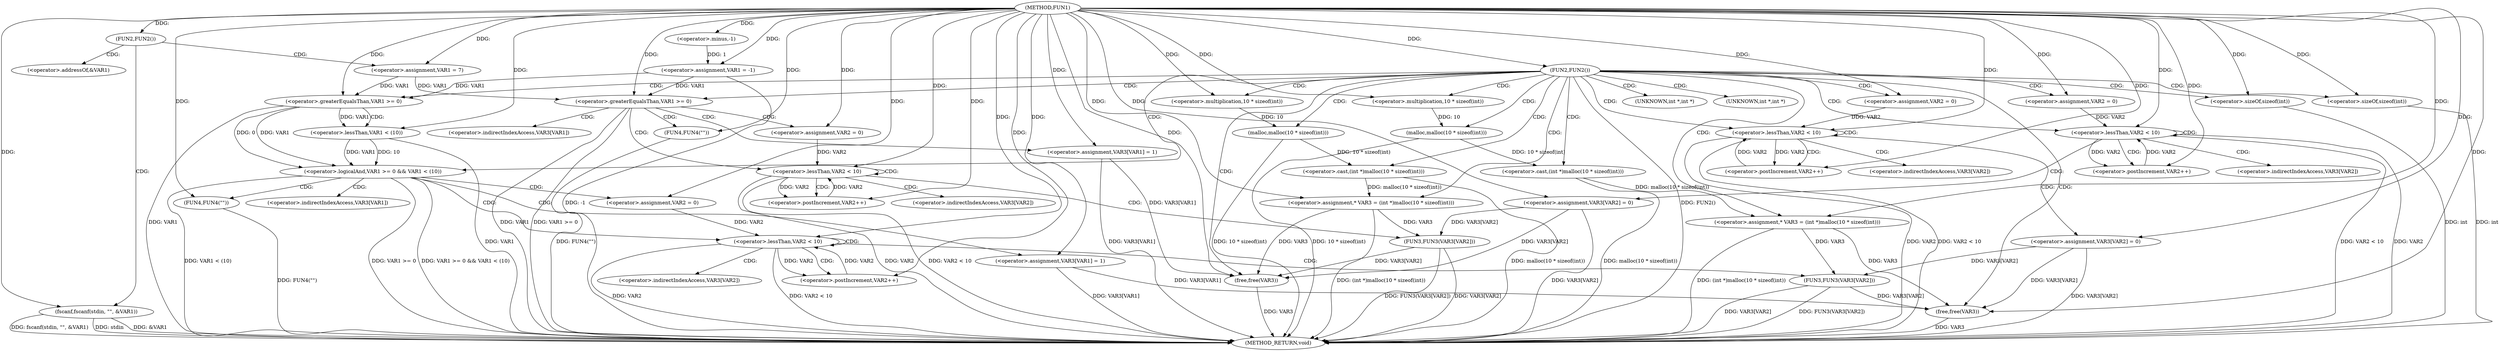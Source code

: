 digraph FUN1 {  
"1000100" [label = "(METHOD,FUN1)" ]
"1000243" [label = "(METHOD_RETURN,void)" ]
"1000103" [label = "(<operator>.assignment,VAR1 = -1)" ]
"1000105" [label = "(<operator>.minus,-1)" ]
"1000108" [label = "(FUN2,FUN2())" ]
"1000110" [label = "(fscanf,fscanf(stdin, \"\", &VAR1))" ]
"1000117" [label = "(<operator>.assignment,VAR1 = 7)" ]
"1000121" [label = "(FUN2,FUN2())" ]
"1000126" [label = "(<operator>.assignment,* VAR3 = (int *)malloc(10 * sizeof(int)))" ]
"1000128" [label = "(<operator>.cast,(int *)malloc(10 * sizeof(int)))" ]
"1000130" [label = "(malloc,malloc(10 * sizeof(int)))" ]
"1000131" [label = "(<operator>.multiplication,10 * sizeof(int))" ]
"1000133" [label = "(<operator>.sizeOf,sizeof(int))" ]
"1000136" [label = "(<operator>.assignment,VAR2 = 0)" ]
"1000139" [label = "(<operator>.lessThan,VAR2 < 10)" ]
"1000142" [label = "(<operator>.postIncrement,VAR2++)" ]
"1000145" [label = "(<operator>.assignment,VAR3[VAR2] = 0)" ]
"1000151" [label = "(<operator>.greaterEqualsThan,VAR1 >= 0)" ]
"1000155" [label = "(<operator>.assignment,VAR3[VAR1] = 1)" ]
"1000161" [label = "(<operator>.assignment,VAR2 = 0)" ]
"1000164" [label = "(<operator>.lessThan,VAR2 < 10)" ]
"1000167" [label = "(<operator>.postIncrement,VAR2++)" ]
"1000170" [label = "(FUN3,FUN3(VAR3[VAR2]))" ]
"1000176" [label = "(FUN4,FUN4(\"\"))" ]
"1000178" [label = "(free,free(VAR3))" ]
"1000185" [label = "(<operator>.assignment,* VAR3 = (int *)malloc(10 * sizeof(int)))" ]
"1000187" [label = "(<operator>.cast,(int *)malloc(10 * sizeof(int)))" ]
"1000189" [label = "(malloc,malloc(10 * sizeof(int)))" ]
"1000190" [label = "(<operator>.multiplication,10 * sizeof(int))" ]
"1000192" [label = "(<operator>.sizeOf,sizeof(int))" ]
"1000195" [label = "(<operator>.assignment,VAR2 = 0)" ]
"1000198" [label = "(<operator>.lessThan,VAR2 < 10)" ]
"1000201" [label = "(<operator>.postIncrement,VAR2++)" ]
"1000204" [label = "(<operator>.assignment,VAR3[VAR2] = 0)" ]
"1000210" [label = "(<operator>.logicalAnd,VAR1 >= 0 && VAR1 < (10))" ]
"1000211" [label = "(<operator>.greaterEqualsThan,VAR1 >= 0)" ]
"1000214" [label = "(<operator>.lessThan,VAR1 < (10))" ]
"1000218" [label = "(<operator>.assignment,VAR3[VAR1] = 1)" ]
"1000224" [label = "(<operator>.assignment,VAR2 = 0)" ]
"1000227" [label = "(<operator>.lessThan,VAR2 < 10)" ]
"1000230" [label = "(<operator>.postIncrement,VAR2++)" ]
"1000233" [label = "(FUN3,FUN3(VAR3[VAR2]))" ]
"1000239" [label = "(FUN4,FUN4(\"\"))" ]
"1000241" [label = "(free,free(VAR3))" ]
"1000113" [label = "(<operator>.addressOf,&VAR1)" ]
"1000129" [label = "(UNKNOWN,int *,int *)" ]
"1000146" [label = "(<operator>.indirectIndexAccess,VAR3[VAR2])" ]
"1000156" [label = "(<operator>.indirectIndexAccess,VAR3[VAR1])" ]
"1000171" [label = "(<operator>.indirectIndexAccess,VAR3[VAR2])" ]
"1000188" [label = "(UNKNOWN,int *,int *)" ]
"1000205" [label = "(<operator>.indirectIndexAccess,VAR3[VAR2])" ]
"1000219" [label = "(<operator>.indirectIndexAccess,VAR3[VAR1])" ]
"1000234" [label = "(<operator>.indirectIndexAccess,VAR3[VAR2])" ]
  "1000189" -> "1000243"  [ label = "DDG: 10 * sizeof(int)"] 
  "1000178" -> "1000243"  [ label = "DDG: VAR3"] 
  "1000139" -> "1000243"  [ label = "DDG: VAR2 < 10"] 
  "1000176" -> "1000243"  [ label = "DDG: FUN4(\"\")"] 
  "1000211" -> "1000243"  [ label = "DDG: VAR1"] 
  "1000198" -> "1000243"  [ label = "DDG: VAR2"] 
  "1000204" -> "1000243"  [ label = "DDG: VAR3[VAR2]"] 
  "1000128" -> "1000243"  [ label = "DDG: malloc(10 * sizeof(int))"] 
  "1000164" -> "1000243"  [ label = "DDG: VAR2 < 10"] 
  "1000185" -> "1000243"  [ label = "DDG: (int *)malloc(10 * sizeof(int))"] 
  "1000227" -> "1000243"  [ label = "DDG: VAR2 < 10"] 
  "1000210" -> "1000243"  [ label = "DDG: VAR1 >= 0 && VAR1 < (10)"] 
  "1000151" -> "1000243"  [ label = "DDG: VAR1 >= 0"] 
  "1000239" -> "1000243"  [ label = "DDG: FUN4(\"\")"] 
  "1000233" -> "1000243"  [ label = "DDG: FUN3(VAR3[VAR2])"] 
  "1000103" -> "1000243"  [ label = "DDG: -1"] 
  "1000218" -> "1000243"  [ label = "DDG: VAR3[VAR1]"] 
  "1000227" -> "1000243"  [ label = "DDG: VAR2"] 
  "1000210" -> "1000243"  [ label = "DDG: VAR1 < (10)"] 
  "1000187" -> "1000243"  [ label = "DDG: malloc(10 * sizeof(int))"] 
  "1000139" -> "1000243"  [ label = "DDG: VAR2"] 
  "1000151" -> "1000243"  [ label = "DDG: VAR1"] 
  "1000133" -> "1000243"  [ label = "DDG: int"] 
  "1000121" -> "1000243"  [ label = "DDG: FUN2()"] 
  "1000192" -> "1000243"  [ label = "DDG: int"] 
  "1000110" -> "1000243"  [ label = "DDG: &VAR1"] 
  "1000210" -> "1000243"  [ label = "DDG: VAR1 >= 0"] 
  "1000110" -> "1000243"  [ label = "DDG: fscanf(stdin, \"\", &VAR1)"] 
  "1000233" -> "1000243"  [ label = "DDG: VAR3[VAR2]"] 
  "1000241" -> "1000243"  [ label = "DDG: VAR3"] 
  "1000170" -> "1000243"  [ label = "DDG: VAR3[VAR2]"] 
  "1000214" -> "1000243"  [ label = "DDG: VAR1"] 
  "1000170" -> "1000243"  [ label = "DDG: FUN3(VAR3[VAR2])"] 
  "1000126" -> "1000243"  [ label = "DDG: (int *)malloc(10 * sizeof(int))"] 
  "1000155" -> "1000243"  [ label = "DDG: VAR3[VAR1]"] 
  "1000145" -> "1000243"  [ label = "DDG: VAR3[VAR2]"] 
  "1000110" -> "1000243"  [ label = "DDG: stdin"] 
  "1000130" -> "1000243"  [ label = "DDG: 10 * sizeof(int)"] 
  "1000198" -> "1000243"  [ label = "DDG: VAR2 < 10"] 
  "1000164" -> "1000243"  [ label = "DDG: VAR2"] 
  "1000105" -> "1000103"  [ label = "DDG: 1"] 
  "1000100" -> "1000103"  [ label = "DDG: "] 
  "1000100" -> "1000105"  [ label = "DDG: "] 
  "1000100" -> "1000108"  [ label = "DDG: "] 
  "1000100" -> "1000110"  [ label = "DDG: "] 
  "1000100" -> "1000117"  [ label = "DDG: "] 
  "1000100" -> "1000121"  [ label = "DDG: "] 
  "1000128" -> "1000126"  [ label = "DDG: malloc(10 * sizeof(int))"] 
  "1000100" -> "1000126"  [ label = "DDG: "] 
  "1000130" -> "1000128"  [ label = "DDG: 10 * sizeof(int)"] 
  "1000131" -> "1000130"  [ label = "DDG: 10"] 
  "1000100" -> "1000131"  [ label = "DDG: "] 
  "1000100" -> "1000133"  [ label = "DDG: "] 
  "1000100" -> "1000136"  [ label = "DDG: "] 
  "1000142" -> "1000139"  [ label = "DDG: VAR2"] 
  "1000136" -> "1000139"  [ label = "DDG: VAR2"] 
  "1000100" -> "1000139"  [ label = "DDG: "] 
  "1000139" -> "1000142"  [ label = "DDG: VAR2"] 
  "1000100" -> "1000142"  [ label = "DDG: "] 
  "1000100" -> "1000145"  [ label = "DDG: "] 
  "1000103" -> "1000151"  [ label = "DDG: VAR1"] 
  "1000117" -> "1000151"  [ label = "DDG: VAR1"] 
  "1000100" -> "1000151"  [ label = "DDG: "] 
  "1000100" -> "1000155"  [ label = "DDG: "] 
  "1000100" -> "1000161"  [ label = "DDG: "] 
  "1000167" -> "1000164"  [ label = "DDG: VAR2"] 
  "1000161" -> "1000164"  [ label = "DDG: VAR2"] 
  "1000100" -> "1000164"  [ label = "DDG: "] 
  "1000164" -> "1000167"  [ label = "DDG: VAR2"] 
  "1000100" -> "1000167"  [ label = "DDG: "] 
  "1000126" -> "1000170"  [ label = "DDG: VAR3"] 
  "1000145" -> "1000170"  [ label = "DDG: VAR3[VAR2]"] 
  "1000100" -> "1000176"  [ label = "DDG: "] 
  "1000126" -> "1000178"  [ label = "DDG: VAR3"] 
  "1000170" -> "1000178"  [ label = "DDG: VAR3[VAR2]"] 
  "1000155" -> "1000178"  [ label = "DDG: VAR3[VAR1]"] 
  "1000145" -> "1000178"  [ label = "DDG: VAR3[VAR2]"] 
  "1000100" -> "1000178"  [ label = "DDG: "] 
  "1000187" -> "1000185"  [ label = "DDG: malloc(10 * sizeof(int))"] 
  "1000100" -> "1000185"  [ label = "DDG: "] 
  "1000189" -> "1000187"  [ label = "DDG: 10 * sizeof(int)"] 
  "1000190" -> "1000189"  [ label = "DDG: 10"] 
  "1000100" -> "1000190"  [ label = "DDG: "] 
  "1000100" -> "1000192"  [ label = "DDG: "] 
  "1000100" -> "1000195"  [ label = "DDG: "] 
  "1000195" -> "1000198"  [ label = "DDG: VAR2"] 
  "1000201" -> "1000198"  [ label = "DDG: VAR2"] 
  "1000100" -> "1000198"  [ label = "DDG: "] 
  "1000198" -> "1000201"  [ label = "DDG: VAR2"] 
  "1000100" -> "1000201"  [ label = "DDG: "] 
  "1000100" -> "1000204"  [ label = "DDG: "] 
  "1000211" -> "1000210"  [ label = "DDG: VAR1"] 
  "1000211" -> "1000210"  [ label = "DDG: 0"] 
  "1000103" -> "1000211"  [ label = "DDG: VAR1"] 
  "1000117" -> "1000211"  [ label = "DDG: VAR1"] 
  "1000100" -> "1000211"  [ label = "DDG: "] 
  "1000214" -> "1000210"  [ label = "DDG: VAR1"] 
  "1000214" -> "1000210"  [ label = "DDG: 10"] 
  "1000211" -> "1000214"  [ label = "DDG: VAR1"] 
  "1000100" -> "1000214"  [ label = "DDG: "] 
  "1000100" -> "1000218"  [ label = "DDG: "] 
  "1000100" -> "1000224"  [ label = "DDG: "] 
  "1000224" -> "1000227"  [ label = "DDG: VAR2"] 
  "1000230" -> "1000227"  [ label = "DDG: VAR2"] 
  "1000100" -> "1000227"  [ label = "DDG: "] 
  "1000227" -> "1000230"  [ label = "DDG: VAR2"] 
  "1000100" -> "1000230"  [ label = "DDG: "] 
  "1000185" -> "1000233"  [ label = "DDG: VAR3"] 
  "1000204" -> "1000233"  [ label = "DDG: VAR3[VAR2]"] 
  "1000100" -> "1000239"  [ label = "DDG: "] 
  "1000185" -> "1000241"  [ label = "DDG: VAR3"] 
  "1000218" -> "1000241"  [ label = "DDG: VAR3[VAR1]"] 
  "1000233" -> "1000241"  [ label = "DDG: VAR3[VAR2]"] 
  "1000204" -> "1000241"  [ label = "DDG: VAR3[VAR2]"] 
  "1000100" -> "1000241"  [ label = "DDG: "] 
  "1000108" -> "1000110"  [ label = "CDG: "] 
  "1000108" -> "1000117"  [ label = "CDG: "] 
  "1000108" -> "1000113"  [ label = "CDG: "] 
  "1000121" -> "1000211"  [ label = "CDG: "] 
  "1000121" -> "1000128"  [ label = "CDG: "] 
  "1000121" -> "1000139"  [ label = "CDG: "] 
  "1000121" -> "1000133"  [ label = "CDG: "] 
  "1000121" -> "1000210"  [ label = "CDG: "] 
  "1000121" -> "1000188"  [ label = "CDG: "] 
  "1000121" -> "1000190"  [ label = "CDG: "] 
  "1000121" -> "1000126"  [ label = "CDG: "] 
  "1000121" -> "1000151"  [ label = "CDG: "] 
  "1000121" -> "1000192"  [ label = "CDG: "] 
  "1000121" -> "1000130"  [ label = "CDG: "] 
  "1000121" -> "1000198"  [ label = "CDG: "] 
  "1000121" -> "1000187"  [ label = "CDG: "] 
  "1000121" -> "1000185"  [ label = "CDG: "] 
  "1000121" -> "1000195"  [ label = "CDG: "] 
  "1000121" -> "1000136"  [ label = "CDG: "] 
  "1000121" -> "1000189"  [ label = "CDG: "] 
  "1000121" -> "1000178"  [ label = "CDG: "] 
  "1000121" -> "1000131"  [ label = "CDG: "] 
  "1000121" -> "1000129"  [ label = "CDG: "] 
  "1000121" -> "1000241"  [ label = "CDG: "] 
  "1000139" -> "1000142"  [ label = "CDG: "] 
  "1000139" -> "1000139"  [ label = "CDG: "] 
  "1000139" -> "1000145"  [ label = "CDG: "] 
  "1000139" -> "1000146"  [ label = "CDG: "] 
  "1000151" -> "1000164"  [ label = "CDG: "] 
  "1000151" -> "1000156"  [ label = "CDG: "] 
  "1000151" -> "1000161"  [ label = "CDG: "] 
  "1000151" -> "1000176"  [ label = "CDG: "] 
  "1000151" -> "1000155"  [ label = "CDG: "] 
  "1000164" -> "1000164"  [ label = "CDG: "] 
  "1000164" -> "1000167"  [ label = "CDG: "] 
  "1000164" -> "1000170"  [ label = "CDG: "] 
  "1000164" -> "1000171"  [ label = "CDG: "] 
  "1000198" -> "1000204"  [ label = "CDG: "] 
  "1000198" -> "1000201"  [ label = "CDG: "] 
  "1000198" -> "1000198"  [ label = "CDG: "] 
  "1000198" -> "1000205"  [ label = "CDG: "] 
  "1000210" -> "1000227"  [ label = "CDG: "] 
  "1000210" -> "1000219"  [ label = "CDG: "] 
  "1000210" -> "1000224"  [ label = "CDG: "] 
  "1000210" -> "1000239"  [ label = "CDG: "] 
  "1000210" -> "1000218"  [ label = "CDG: "] 
  "1000211" -> "1000214"  [ label = "CDG: "] 
  "1000227" -> "1000233"  [ label = "CDG: "] 
  "1000227" -> "1000227"  [ label = "CDG: "] 
  "1000227" -> "1000230"  [ label = "CDG: "] 
  "1000227" -> "1000234"  [ label = "CDG: "] 
}
